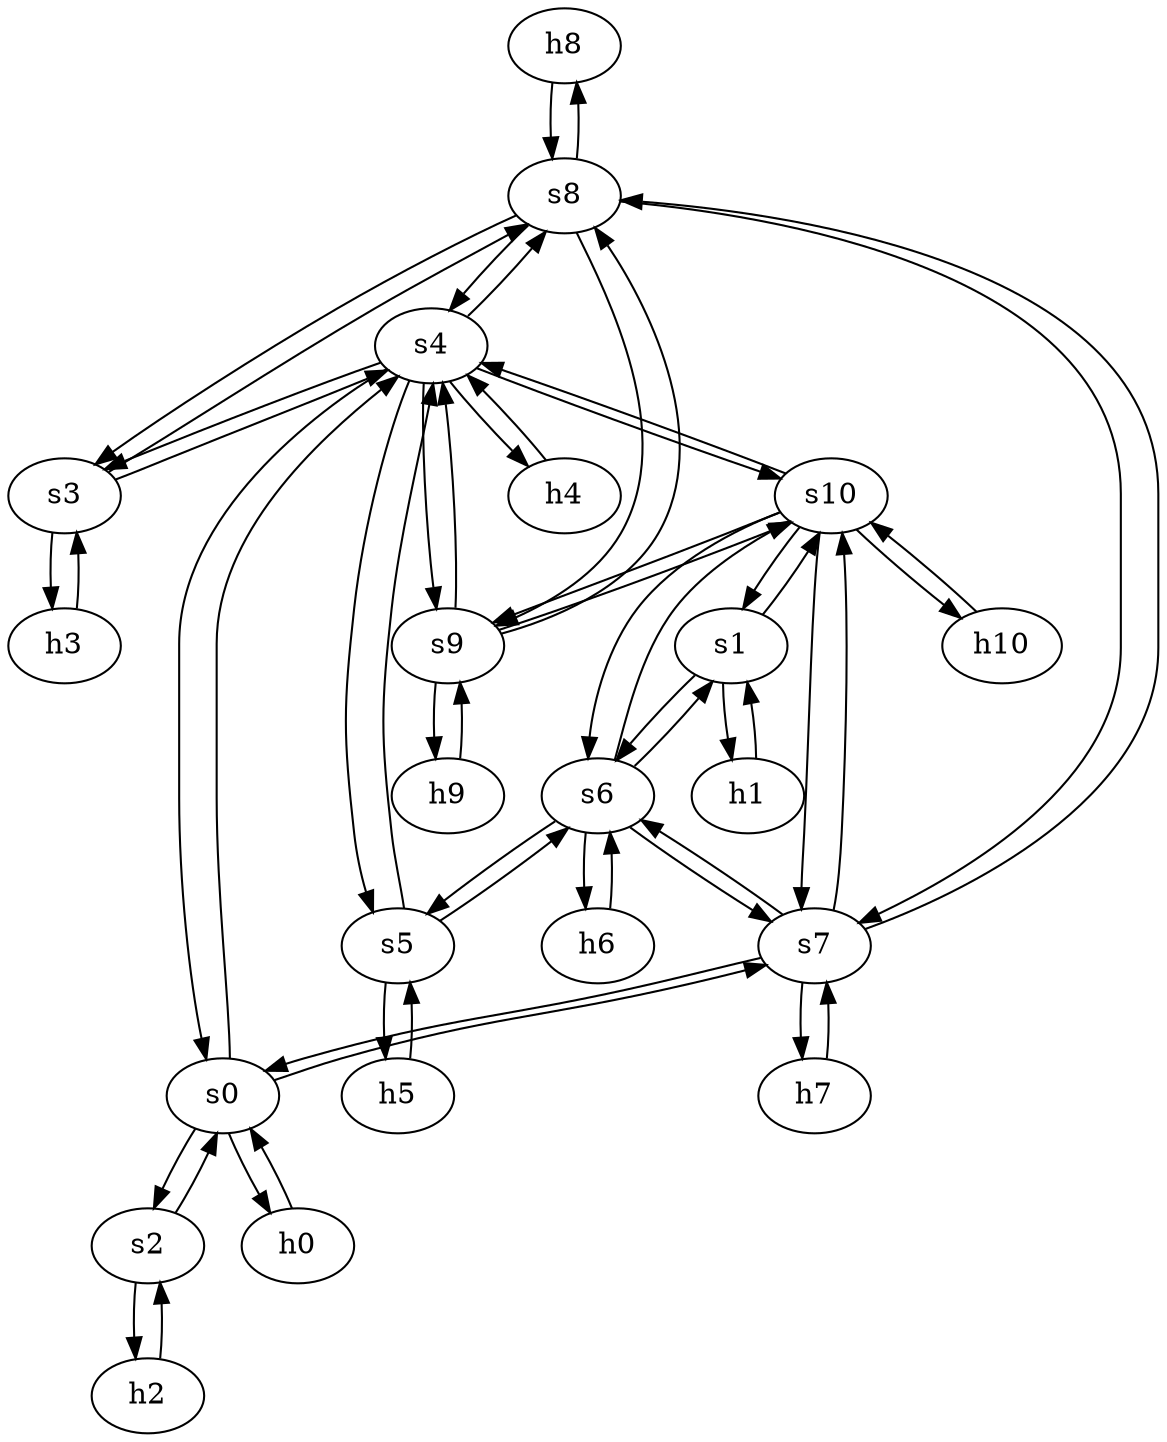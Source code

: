 strict digraph Sprint {
	h8	 [ip="111.0.8.8",
		mac="00:00:00:00:8:8",
		type=host];
	s8	 [id=8,
		type=switch];
	h8 -> s8	 [capacity="1Gbps",
		cost=1,
		dst_port=1,
		src_port=1];
	h9	 [ip="111.0.9.9",
		mac="00:00:00:00:9:9",
		type=host];
	s9	 [id=9,
		type=switch];
	h9 -> s9	 [capacity="1Gbps",
		cost=1,
		dst_port=1,
		src_port=1];
	h2	 [ip="111.0.2.2",
		mac="00:00:00:00:2:2",
		type=host];
	s2	 [id=2,
		type=switch];
	h2 -> s2	 [capacity="1Gbps",
		cost=1,
		dst_port=1,
		src_port=1];
	h3	 [ip="111.0.3.3",
		mac="00:00:00:00:3:3",
		type=host];
	s3	 [id=3,
		type=switch];
	h3 -> s3	 [capacity="1Gbps",
		cost=1,
		dst_port=1,
		src_port=1];
	h0	 [ip="111.0.0.0",
		mac="00:00:00:00:0:0",
		type=host];
	s0	 [id=0,
		type=switch];
	h0 -> s0	 [capacity="1Gbps",
		cost=1,
		dst_port=1,
		src_port=1];
	h1	 [ip="111.0.1.1",
		mac="00:00:00:00:1:1",
		type=host];
	s1	 [id=1,
		type=switch];
	h1 -> s1	 [capacity="1Gbps",
		cost=1,
		dst_port=1,
		src_port=1];
	h6	 [ip="111.0.6.6",
		mac="00:00:00:00:6:6",
		type=host];
	s6	 [id=6,
		type=switch];
	h6 -> s6	 [capacity="1Gbps",
		cost=1,
		dst_port=1,
		src_port=1];
	h7	 [ip="111.0.7.7",
		mac="00:00:00:00:7:7",
		type=host];
	s7	 [id=7,
		type=switch];
	h7 -> s7	 [capacity="1Gbps",
		cost=1,
		dst_port=1,
		src_port=1];
	h4	 [ip="111.0.4.4",
		mac="00:00:00:00:4:4",
		type=host];
	s4	 [id=4,
		type=switch];
	h4 -> s4	 [capacity="1Gbps",
		cost=1,
		dst_port=1,
		src_port=1];
	h5	 [ip="111.0.5.5",
		mac="00:00:00:00:5:5",
		type=host];
	s5	 [id=5,
		type=switch];
	h5 -> s5	 [capacity="1Gbps",
		cost=1,
		dst_port=1,
		src_port=1];
	s10	 [id=10,
		type=switch];
	s9 -> s10	 [capacity="1Gbps",
		cost=1,
		dst_port=6,
		src_port=4];
	s9 -> s8	 [capacity="1Gbps",
		cost=1,
		dst_port=5,
		src_port=3];
	s9 -> h9	 [capacity="1Gbps",
		cost=1,
		dst_port=1,
		src_port=1];
	s9 -> s4	 [capacity="1Gbps",
		cost=1,
		dst_port=6,
		src_port=2];
	s8 -> s3	 [capacity="1Gbps",
		cost=1,
		dst_port=2,
		src_port=2];
	s8 -> s7	 [capacity="1Gbps",
		cost=1,
		dst_port=4,
		src_port=4];
	s8 -> h8	 [capacity="1Gbps",
		cost=1,
		dst_port=1,
		src_port=1];
	s8 -> s4	 [capacity="1Gbps",
		cost=1,
		dst_port=5,
		src_port=3];
	s8 -> s9	 [capacity="1Gbps",
		cost=1,
		dst_port=3,
		src_port=5];
	s3 -> s8	 [capacity="1Gbps",
		cost=1,
		dst_port=2,
		src_port=2];
	s3 -> s4	 [capacity="1Gbps",
		cost=1,
		dst_port=3,
		src_port=3];
	s3 -> h3	 [capacity="1Gbps",
		cost=1,
		dst_port=1,
		src_port=1];
	s2 -> h2	 [capacity="1Gbps",
		cost=1,
		dst_port=1,
		src_port=1];
	s2 -> s0	 [capacity="1Gbps",
		cost=1,
		dst_port=2,
		src_port=2];
	s1 -> s10	 [capacity="1Gbps",
		cost=1,
		dst_port=2,
		src_port=2];
	s1 -> h1	 [capacity="1Gbps",
		cost=1,
		dst_port=1,
		src_port=1];
	s1 -> s6	 [capacity="1Gbps",
		cost=1,
		dst_port=2,
		src_port=3];
	s0 -> s7	 [capacity="1Gbps",
		cost=1,
		dst_port=2,
		src_port=4];
	s0 -> s4	 [capacity="1Gbps",
		cost=1,
		dst_port=2,
		src_port=3];
	s0 -> h0	 [capacity="1Gbps",
		cost=1,
		dst_port=1,
		src_port=1];
	s0 -> s2	 [capacity="1Gbps",
		cost=1,
		dst_port=2,
		src_port=2];
	s7 -> s10	 [capacity="1Gbps",
		cost=1,
		dst_port=5,
		src_port=5];
	s7 -> s8	 [capacity="1Gbps",
		cost=1,
		dst_port=4,
		src_port=4];
	s7 -> s6	 [capacity="1Gbps",
		cost=1,
		dst_port=5,
		src_port=3];
	s7 -> h7	 [capacity="1Gbps",
		cost=1,
		dst_port=1,
		src_port=1];
	s7 -> s0	 [capacity="1Gbps",
		cost=1,
		dst_port=4,
		src_port=2];
	s6 -> s10	 [capacity="1Gbps",
		cost=1,
		dst_port=4,
		src_port=4];
	s6 -> s7	 [capacity="1Gbps",
		cost=1,
		dst_port=3,
		src_port=5];
	s6 -> h6	 [capacity="1Gbps",
		cost=1,
		dst_port=1,
		src_port=1];
	s6 -> s1	 [capacity="1Gbps",
		cost=1,
		dst_port=3,
		src_port=2];
	s6 -> s5	 [capacity="1Gbps",
		cost=1,
		dst_port=3,
		src_port=3];
	s5 -> s4	 [capacity="1Gbps",
		cost=1,
		dst_port=4,
		src_port=2];
	s5 -> s6	 [capacity="1Gbps",
		cost=1,
		dst_port=3,
		src_port=3];
	s5 -> h5	 [capacity="1Gbps",
		cost=1,
		dst_port=1,
		src_port=1];
	s4 -> s10	 [capacity="1Gbps",
		cost=1,
		dst_port=3,
		src_port=7];
	s4 -> s3	 [capacity="1Gbps",
		cost=1,
		dst_port=3,
		src_port=3];
	s4 -> s8	 [capacity="1Gbps",
		cost=1,
		dst_port=3,
		src_port=5];
	s4 -> s9	 [capacity="1Gbps",
		cost=1,
		dst_port=2,
		src_port=6];
	s4 -> s5	 [capacity="1Gbps",
		cost=1,
		dst_port=2,
		src_port=4];
	s4 -> h4	 [capacity="1Gbps",
		cost=1,
		dst_port=1,
		src_port=1];
	s4 -> s0	 [capacity="1Gbps",
		cost=1,
		dst_port=3,
		src_port=2];
	s10 -> s7	 [capacity="1Gbps",
		cost=1,
		dst_port=5,
		src_port=5];
	s10 -> s1	 [capacity="1Gbps",
		cost=1,
		dst_port=2,
		src_port=2];
	s10 -> s4	 [capacity="1Gbps",
		cost=1,
		dst_port=7,
		src_port=3];
	s10 -> s9	 [capacity="1Gbps",
		cost=1,
		dst_port=4,
		src_port=6];
	s10 -> s6	 [capacity="1Gbps",
		cost=1,
		dst_port=4,
		src_port=4];
	h10	 [ip="111.0.10.10",
		mac="00:00:00:00:10:10",
		type=host];
	s10 -> h10	 [capacity="1Gbps",
		cost=1,
		dst_port=1,
		src_port=1];
	h10 -> s10	 [capacity="1Gbps",
		cost=1,
		dst_port=1,
		src_port=1];
}

